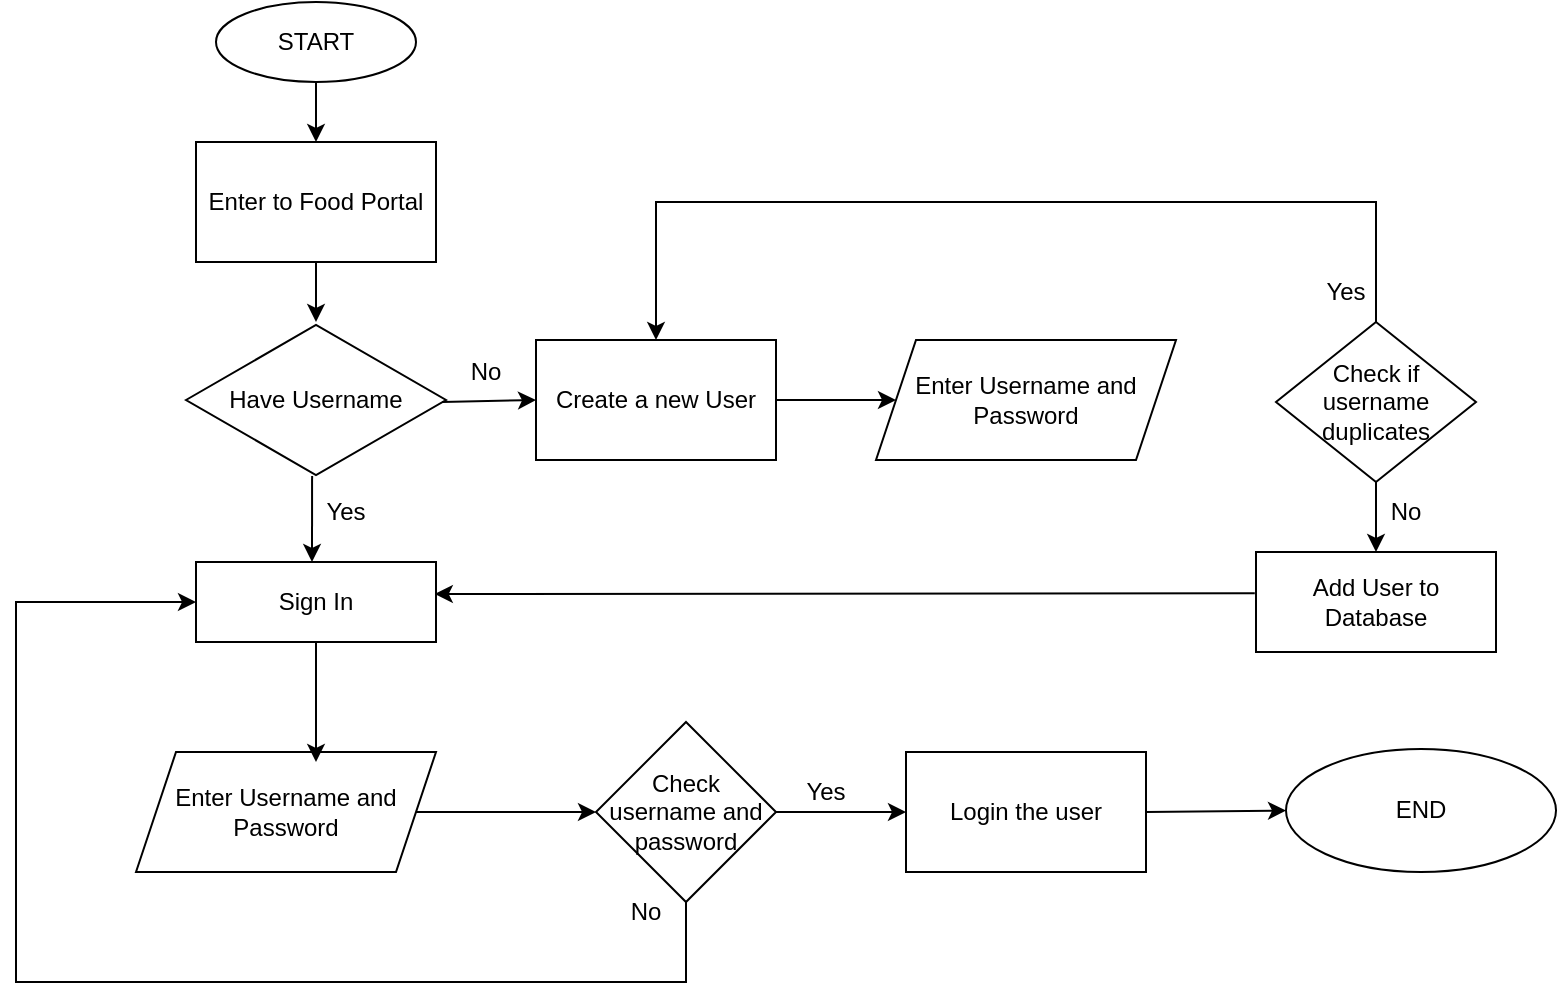 <mxfile version="17.2.4" type="device"><diagram id="C5RBs43oDa-KdzZeNtuy" name="Page-1"><mxGraphModel dx="1455" dy="857" grid="0" gridSize="10" guides="1" tooltips="1" connect="1" arrows="1" fold="1" page="0" pageScale="1" pageWidth="827" pageHeight="1169" math="0" shadow="0"><root><mxCell id="WIyWlLk6GJQsqaUBKTNV-0"/><mxCell id="WIyWlLk6GJQsqaUBKTNV-1" parent="WIyWlLk6GJQsqaUBKTNV-0"/><mxCell id="4ngQH0TdHbnThW5Oq5yV-0" value="Have Username" style="html=1;whiteSpace=wrap;aspect=fixed;shape=isoRectangle;" vertex="1" parent="WIyWlLk6GJQsqaUBKTNV-1"><mxGeometry x="195" y="190" width="130" height="78" as="geometry"/></mxCell><mxCell id="4ngQH0TdHbnThW5Oq5yV-1" value="START" style="ellipse;whiteSpace=wrap;html=1;align=center;newEdgeStyle={&quot;edgeStyle&quot;:&quot;entityRelationEdgeStyle&quot;,&quot;startArrow&quot;:&quot;none&quot;,&quot;endArrow&quot;:&quot;none&quot;,&quot;segment&quot;:10,&quot;curved&quot;:1};treeFolding=1;treeMoving=1;" vertex="1" parent="WIyWlLk6GJQsqaUBKTNV-1"><mxGeometry x="210" y="30" width="100" height="40" as="geometry"/></mxCell><mxCell id="4ngQH0TdHbnThW5Oq5yV-2" value="Enter to Food Portal" style="rounded=0;whiteSpace=wrap;html=1;" vertex="1" parent="WIyWlLk6GJQsqaUBKTNV-1"><mxGeometry x="200" y="100" width="120" height="60" as="geometry"/></mxCell><mxCell id="4ngQH0TdHbnThW5Oq5yV-3" value="Sign In" style="rounded=0;whiteSpace=wrap;html=1;" vertex="1" parent="WIyWlLk6GJQsqaUBKTNV-1"><mxGeometry x="200" y="310" width="120" height="40" as="geometry"/></mxCell><mxCell id="4ngQH0TdHbnThW5Oq5yV-4" value="Create a new User" style="rounded=0;whiteSpace=wrap;html=1;" vertex="1" parent="WIyWlLk6GJQsqaUBKTNV-1"><mxGeometry x="370" y="199" width="120" height="60" as="geometry"/></mxCell><mxCell id="4ngQH0TdHbnThW5Oq5yV-5" value="" style="endArrow=classic;html=1;rounded=0;exitX=0.485;exitY=0.987;exitDx=0;exitDy=0;exitPerimeter=0;" edge="1" parent="WIyWlLk6GJQsqaUBKTNV-1" source="4ngQH0TdHbnThW5Oq5yV-0"><mxGeometry width="50" height="50" relative="1" as="geometry"><mxPoint x="240" y="320" as="sourcePoint"/><mxPoint x="258" y="310" as="targetPoint"/></mxGeometry></mxCell><mxCell id="4ngQH0TdHbnThW5Oq5yV-6" value="" style="endArrow=classic;html=1;rounded=0;exitX=0.5;exitY=1;exitDx=0;exitDy=0;entryX=0.5;entryY=0;entryDx=0;entryDy=0;" edge="1" parent="WIyWlLk6GJQsqaUBKTNV-1" source="4ngQH0TdHbnThW5Oq5yV-1" target="4ngQH0TdHbnThW5Oq5yV-2"><mxGeometry width="50" height="50" relative="1" as="geometry"><mxPoint x="240" y="120" as="sourcePoint"/><mxPoint x="290" y="70" as="targetPoint"/></mxGeometry></mxCell><mxCell id="4ngQH0TdHbnThW5Oq5yV-7" value="" style="endArrow=classic;html=1;rounded=0;" edge="1" parent="WIyWlLk6GJQsqaUBKTNV-1"><mxGeometry width="50" height="50" relative="1" as="geometry"><mxPoint x="260" y="160" as="sourcePoint"/><mxPoint x="260" y="190" as="targetPoint"/></mxGeometry></mxCell><mxCell id="4ngQH0TdHbnThW5Oq5yV-8" value="" style="endArrow=classic;html=1;rounded=0;exitX=0.985;exitY=0.513;exitDx=0;exitDy=0;exitPerimeter=0;entryX=0;entryY=0.5;entryDx=0;entryDy=0;" edge="1" parent="WIyWlLk6GJQsqaUBKTNV-1" source="4ngQH0TdHbnThW5Oq5yV-0" target="4ngQH0TdHbnThW5Oq5yV-4"><mxGeometry width="50" height="50" relative="1" as="geometry"><mxPoint x="320" y="270" as="sourcePoint"/><mxPoint x="370" y="220" as="targetPoint"/></mxGeometry></mxCell><mxCell id="4ngQH0TdHbnThW5Oq5yV-9" value="Enter Username and Password" style="shape=parallelogram;perimeter=parallelogramPerimeter;whiteSpace=wrap;html=1;fixedSize=1;" vertex="1" parent="WIyWlLk6GJQsqaUBKTNV-1"><mxGeometry x="540" y="199" width="150" height="60" as="geometry"/></mxCell><mxCell id="4ngQH0TdHbnThW5Oq5yV-10" value="" style="endArrow=classic;html=1;rounded=0;exitX=1;exitY=0.5;exitDx=0;exitDy=0;" edge="1" parent="WIyWlLk6GJQsqaUBKTNV-1" source="4ngQH0TdHbnThW5Oq5yV-4" target="4ngQH0TdHbnThW5Oq5yV-9"><mxGeometry width="50" height="50" relative="1" as="geometry"><mxPoint x="490" y="250" as="sourcePoint"/><mxPoint x="540" y="200" as="targetPoint"/></mxGeometry></mxCell><mxCell id="4ngQH0TdHbnThW5Oq5yV-11" value="Add User to Database" style="rounded=0;whiteSpace=wrap;html=1;" vertex="1" parent="WIyWlLk6GJQsqaUBKTNV-1"><mxGeometry x="730" y="305" width="120" height="50" as="geometry"/></mxCell><mxCell id="4ngQH0TdHbnThW5Oq5yV-12" value="" style="endArrow=classic;html=1;rounded=0;exitX=-0.005;exitY=0.413;exitDx=0;exitDy=0;entryX=0.995;entryY=0.4;entryDx=0;entryDy=0;entryPerimeter=0;exitPerimeter=0;" edge="1" parent="WIyWlLk6GJQsqaUBKTNV-1" source="4ngQH0TdHbnThW5Oq5yV-11" target="4ngQH0TdHbnThW5Oq5yV-3"><mxGeometry width="50" height="50" relative="1" as="geometry"><mxPoint x="410" y="370" as="sourcePoint"/><mxPoint x="460" y="320" as="targetPoint"/></mxGeometry></mxCell><mxCell id="4ngQH0TdHbnThW5Oq5yV-14" value="" style="endArrow=classic;html=1;rounded=0;exitX=0.5;exitY=1;exitDx=0;exitDy=0;entryX=0.5;entryY=0;entryDx=0;entryDy=0;" edge="1" parent="WIyWlLk6GJQsqaUBKTNV-1" source="4ngQH0TdHbnThW5Oq5yV-22" target="4ngQH0TdHbnThW5Oq5yV-11"><mxGeometry width="50" height="50" relative="1" as="geometry"><mxPoint x="570" y="310" as="sourcePoint"/><mxPoint x="780" y="310" as="targetPoint"/></mxGeometry></mxCell><mxCell id="4ngQH0TdHbnThW5Oq5yV-15" value="Enter Username and Password" style="shape=parallelogram;perimeter=parallelogramPerimeter;whiteSpace=wrap;html=1;fixedSize=1;" vertex="1" parent="WIyWlLk6GJQsqaUBKTNV-1"><mxGeometry x="170" y="405" width="150" height="60" as="geometry"/></mxCell><mxCell id="4ngQH0TdHbnThW5Oq5yV-16" value="Check username and password" style="rhombus;whiteSpace=wrap;html=1;" vertex="1" parent="WIyWlLk6GJQsqaUBKTNV-1"><mxGeometry x="400" y="390" width="90" height="90" as="geometry"/></mxCell><mxCell id="4ngQH0TdHbnThW5Oq5yV-17" value="Login the user" style="rounded=0;whiteSpace=wrap;html=1;" vertex="1" parent="WIyWlLk6GJQsqaUBKTNV-1"><mxGeometry x="555" y="405" width="120" height="60" as="geometry"/></mxCell><mxCell id="4ngQH0TdHbnThW5Oq5yV-18" value="" style="endArrow=classic;html=1;rounded=0;entryX=0;entryY=0.5;entryDx=0;entryDy=0;exitX=0.5;exitY=1;exitDx=0;exitDy=0;" edge="1" parent="WIyWlLk6GJQsqaUBKTNV-1" source="4ngQH0TdHbnThW5Oq5yV-16" target="4ngQH0TdHbnThW5Oq5yV-3"><mxGeometry width="50" height="50" relative="1" as="geometry"><mxPoint x="100" y="430" as="sourcePoint"/><mxPoint x="150" y="380" as="targetPoint"/><Array as="points"><mxPoint x="445" y="520"/><mxPoint x="110" y="520"/><mxPoint x="110" y="440"/><mxPoint x="110" y="330"/></Array></mxGeometry></mxCell><mxCell id="4ngQH0TdHbnThW5Oq5yV-19" value="" style="endArrow=classic;html=1;rounded=0;exitX=0.5;exitY=1;exitDx=0;exitDy=0;" edge="1" parent="WIyWlLk6GJQsqaUBKTNV-1" source="4ngQH0TdHbnThW5Oq5yV-3"><mxGeometry width="50" height="50" relative="1" as="geometry"><mxPoint x="240" y="410" as="sourcePoint"/><mxPoint x="260" y="410" as="targetPoint"/></mxGeometry></mxCell><mxCell id="4ngQH0TdHbnThW5Oq5yV-20" value="" style="endArrow=classic;html=1;rounded=0;entryX=0;entryY=0.5;entryDx=0;entryDy=0;exitX=1;exitY=0.5;exitDx=0;exitDy=0;" edge="1" parent="WIyWlLk6GJQsqaUBKTNV-1" source="4ngQH0TdHbnThW5Oq5yV-15" target="4ngQH0TdHbnThW5Oq5yV-16"><mxGeometry width="50" height="50" relative="1" as="geometry"><mxPoint x="330" y="470" as="sourcePoint"/><mxPoint x="380" y="420" as="targetPoint"/></mxGeometry></mxCell><mxCell id="4ngQH0TdHbnThW5Oq5yV-21" value="" style="endArrow=classic;html=1;rounded=0;entryX=0;entryY=0.5;entryDx=0;entryDy=0;exitX=1;exitY=0.5;exitDx=0;exitDy=0;" edge="1" parent="WIyWlLk6GJQsqaUBKTNV-1" source="4ngQH0TdHbnThW5Oq5yV-16" target="4ngQH0TdHbnThW5Oq5yV-17"><mxGeometry width="50" height="50" relative="1" as="geometry"><mxPoint x="500" y="470" as="sourcePoint"/><mxPoint x="550" y="420" as="targetPoint"/></mxGeometry></mxCell><mxCell id="4ngQH0TdHbnThW5Oq5yV-22" value="Check if username duplicates" style="rhombus;whiteSpace=wrap;html=1;" vertex="1" parent="WIyWlLk6GJQsqaUBKTNV-1"><mxGeometry x="740" y="190" width="100" height="80" as="geometry"/></mxCell><mxCell id="4ngQH0TdHbnThW5Oq5yV-23" value="" style="endArrow=classic;html=1;rounded=0;entryX=0.5;entryY=0;entryDx=0;entryDy=0;exitX=0.5;exitY=0;exitDx=0;exitDy=0;" edge="1" parent="WIyWlLk6GJQsqaUBKTNV-1" source="4ngQH0TdHbnThW5Oq5yV-22" target="4ngQH0TdHbnThW5Oq5yV-4"><mxGeometry width="50" height="50" relative="1" as="geometry"><mxPoint x="570" y="130" as="sourcePoint"/><mxPoint x="620" y="80" as="targetPoint"/><Array as="points"><mxPoint x="790" y="130"/><mxPoint x="780" y="130"/><mxPoint x="430" y="130"/></Array></mxGeometry></mxCell><mxCell id="4ngQH0TdHbnThW5Oq5yV-26" value="No" style="text;html=1;strokeColor=none;fillColor=none;align=center;verticalAlign=middle;whiteSpace=wrap;rounded=0;" vertex="1" parent="WIyWlLk6GJQsqaUBKTNV-1"><mxGeometry x="800" y="280" width="10" height="10" as="geometry"/></mxCell><mxCell id="4ngQH0TdHbnThW5Oq5yV-27" value="No" style="text;html=1;strokeColor=none;fillColor=none;align=center;verticalAlign=middle;whiteSpace=wrap;rounded=0;" vertex="1" parent="WIyWlLk6GJQsqaUBKTNV-1"><mxGeometry x="340" y="210" width="10" height="10" as="geometry"/></mxCell><mxCell id="4ngQH0TdHbnThW5Oq5yV-28" value="No" style="text;html=1;strokeColor=none;fillColor=none;align=center;verticalAlign=middle;whiteSpace=wrap;rounded=0;" vertex="1" parent="WIyWlLk6GJQsqaUBKTNV-1"><mxGeometry x="420" y="480" width="10" height="10" as="geometry"/></mxCell><mxCell id="4ngQH0TdHbnThW5Oq5yV-29" value="Yes" style="text;html=1;strokeColor=none;fillColor=none;align=center;verticalAlign=middle;whiteSpace=wrap;rounded=0;" vertex="1" parent="WIyWlLk6GJQsqaUBKTNV-1"><mxGeometry x="770" y="170" width="10" height="10" as="geometry"/></mxCell><mxCell id="4ngQH0TdHbnThW5Oq5yV-33" value="Yes" style="text;html=1;strokeColor=none;fillColor=none;align=center;verticalAlign=middle;whiteSpace=wrap;rounded=0;" vertex="1" parent="WIyWlLk6GJQsqaUBKTNV-1"><mxGeometry x="270" y="280" width="10" height="10" as="geometry"/></mxCell><mxCell id="4ngQH0TdHbnThW5Oq5yV-34" value="Yes" style="text;html=1;strokeColor=none;fillColor=none;align=center;verticalAlign=middle;whiteSpace=wrap;rounded=0;" vertex="1" parent="WIyWlLk6GJQsqaUBKTNV-1"><mxGeometry x="510" y="420" width="10" height="10" as="geometry"/></mxCell><mxCell id="4ngQH0TdHbnThW5Oq5yV-35" value="END" style="ellipse;whiteSpace=wrap;html=1;" vertex="1" parent="WIyWlLk6GJQsqaUBKTNV-1"><mxGeometry x="745" y="403.5" width="135" height="61.5" as="geometry"/></mxCell><mxCell id="4ngQH0TdHbnThW5Oq5yV-36" value="" style="endArrow=classic;html=1;rounded=0;entryX=0;entryY=0.5;entryDx=0;entryDy=0;exitX=1;exitY=0.5;exitDx=0;exitDy=0;" edge="1" parent="WIyWlLk6GJQsqaUBKTNV-1" source="4ngQH0TdHbnThW5Oq5yV-17" target="4ngQH0TdHbnThW5Oq5yV-35"><mxGeometry width="50" height="50" relative="1" as="geometry"><mxPoint x="690" y="530" as="sourcePoint"/><mxPoint x="740" y="480" as="targetPoint"/></mxGeometry></mxCell></root></mxGraphModel></diagram></mxfile>